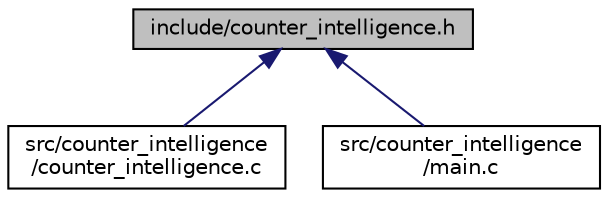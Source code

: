 digraph "include/counter_intelligence.h"
{
 // LATEX_PDF_SIZE
  edge [fontname="Helvetica",fontsize="10",labelfontname="Helvetica",labelfontsize="10"];
  node [fontname="Helvetica",fontsize="10",shape=record];
  Node1 [label="include/counter_intelligence.h",height=0.2,width=0.4,color="black", fillcolor="grey75", style="filled", fontcolor="black",tooltip=" "];
  Node1 -> Node2 [dir="back",color="midnightblue",fontsize="10",style="solid"];
  Node2 [label="src/counter_intelligence\l/counter_intelligence.c",height=0.2,width=0.4,color="black", fillcolor="white", style="filled",URL="$d9/d4d/counter__intelligence_8c.html",tooltip="Implementation of counterintelligence operations."];
  Node1 -> Node3 [dir="back",color="midnightblue",fontsize="10",style="solid"];
  Node3 [label="src/counter_intelligence\l/main.c",height=0.2,width=0.4,color="black", fillcolor="white", style="filled",URL="$d9/d4a/counter__intelligence_2main_8c.html",tooltip="Main entry point for counterintelligence operations."];
}
